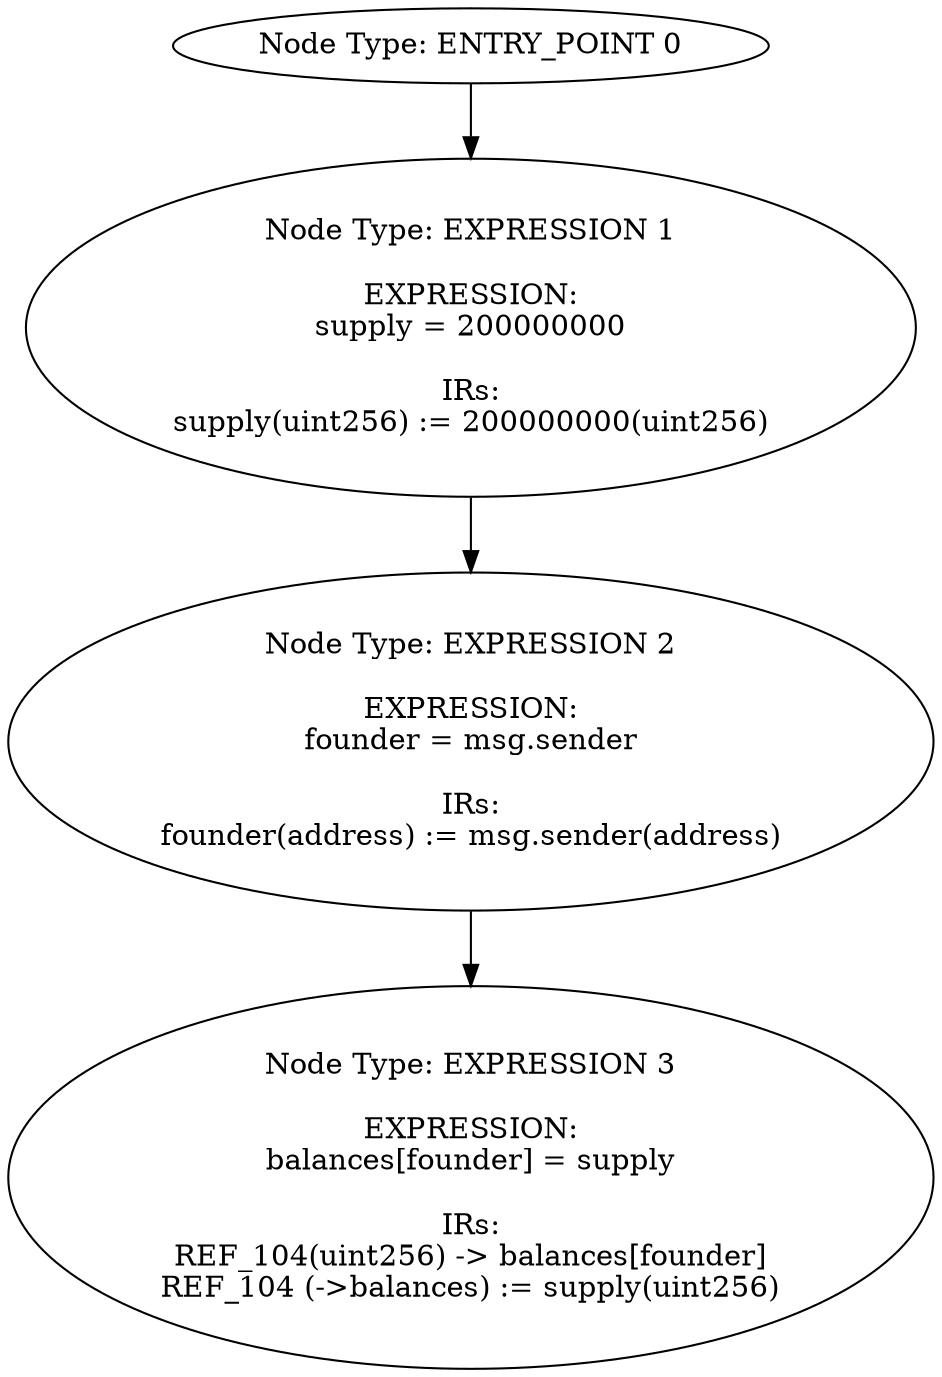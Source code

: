 digraph{
0[label="Node Type: ENTRY_POINT 0
"];
0->1;
1[label="Node Type: EXPRESSION 1

EXPRESSION:
supply = 200000000

IRs:
supply(uint256) := 200000000(uint256)"];
1->2;
2[label="Node Type: EXPRESSION 2

EXPRESSION:
founder = msg.sender

IRs:
founder(address) := msg.sender(address)"];
2->3;
3[label="Node Type: EXPRESSION 3

EXPRESSION:
balances[founder] = supply

IRs:
REF_104(uint256) -> balances[founder]
REF_104 (->balances) := supply(uint256)"];
}
